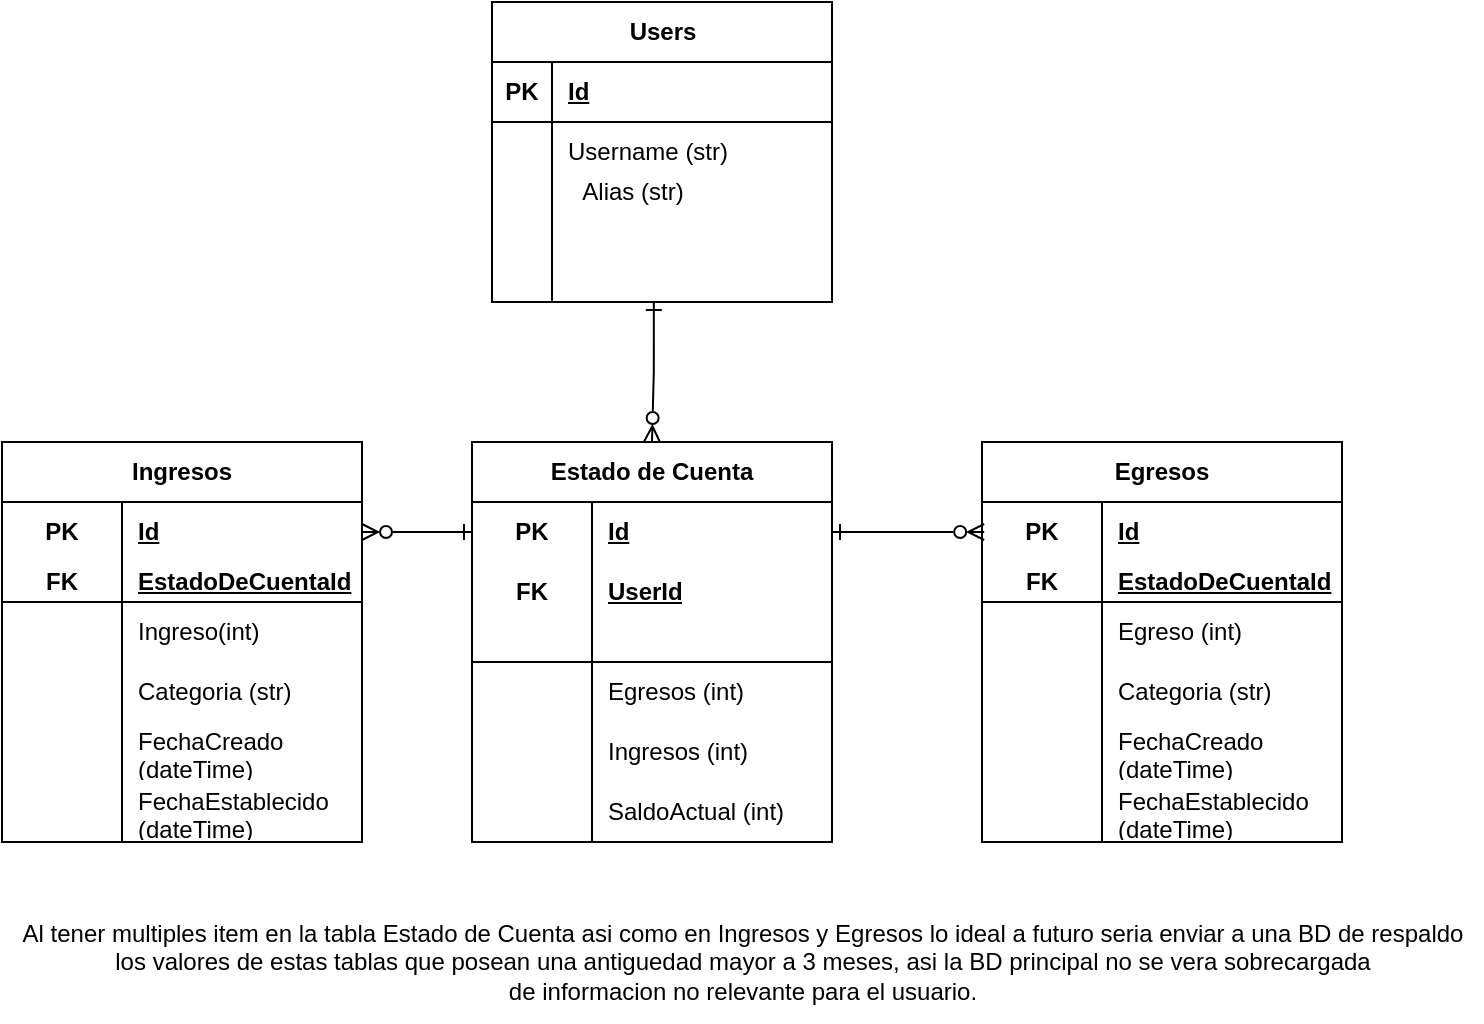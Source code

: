<mxfile version="21.2.1" type="google">
  <diagram name="Page-1" id="_qzpgqdYXn0mFELdj1Vi">
    <mxGraphModel grid="1" page="1" gridSize="10" guides="1" tooltips="1" connect="0" arrows="1" fold="1" pageScale="1" pageWidth="850" pageHeight="1100" math="0" shadow="0">
      <root>
        <mxCell id="0" />
        <mxCell id="1" parent="0" />
        <mxCell id="S8dC5ezdZBw-H-QVNp85-114" style="edgeStyle=orthogonalEdgeStyle;rounded=0;orthogonalLoop=1;jettySize=auto;html=1;exitX=0.476;exitY=1;exitDx=0;exitDy=0;entryX=0.5;entryY=0;entryDx=0;entryDy=0;strokeColor=default;startArrow=ERone;startFill=0;endArrow=ERzeroToMany;endFill=0;exitPerimeter=0;" edge="1" parent="1" source="S8dC5ezdZBw-H-QVNp85-11" target="S8dC5ezdZBw-H-QVNp85-99">
          <mxGeometry relative="1" as="geometry">
            <mxPoint x="375" y="211" as="sourcePoint" />
            <mxPoint x="375" y="321" as="targetPoint" />
          </mxGeometry>
        </mxCell>
        <mxCell id="S8dC5ezdZBw-H-QVNp85-1" value="&lt;div&gt;Users&lt;/div&gt;" style="shape=table;startSize=30;container=1;collapsible=1;childLayout=tableLayout;fixedRows=1;rowLines=0;fontStyle=1;align=center;resizeLast=1;html=1;" vertex="1" parent="1">
          <mxGeometry x="295" y="50" width="170" height="150" as="geometry" />
        </mxCell>
        <mxCell id="S8dC5ezdZBw-H-QVNp85-2" value="" style="shape=tableRow;horizontal=0;startSize=0;swimlaneHead=0;swimlaneBody=0;fillColor=none;collapsible=0;dropTarget=0;points=[[0,0.5],[1,0.5]];portConstraint=eastwest;top=0;left=0;right=0;bottom=1;" vertex="1" parent="S8dC5ezdZBw-H-QVNp85-1">
          <mxGeometry y="30" width="170" height="30" as="geometry" />
        </mxCell>
        <mxCell id="S8dC5ezdZBw-H-QVNp85-3" value="PK" style="shape=partialRectangle;connectable=0;fillColor=none;top=0;left=0;bottom=0;right=0;fontStyle=1;overflow=hidden;whiteSpace=wrap;html=1;" vertex="1" parent="S8dC5ezdZBw-H-QVNp85-2">
          <mxGeometry width="30" height="30" as="geometry">
            <mxRectangle width="30" height="30" as="alternateBounds" />
          </mxGeometry>
        </mxCell>
        <mxCell id="S8dC5ezdZBw-H-QVNp85-4" value="Id" style="shape=partialRectangle;connectable=0;fillColor=none;top=0;left=0;bottom=0;right=0;align=left;spacingLeft=6;fontStyle=5;overflow=hidden;whiteSpace=wrap;html=1;" vertex="1" parent="S8dC5ezdZBw-H-QVNp85-2">
          <mxGeometry x="30" width="140" height="30" as="geometry">
            <mxRectangle width="140" height="30" as="alternateBounds" />
          </mxGeometry>
        </mxCell>
        <mxCell id="S8dC5ezdZBw-H-QVNp85-5" value="" style="shape=tableRow;horizontal=0;startSize=0;swimlaneHead=0;swimlaneBody=0;fillColor=none;collapsible=0;dropTarget=0;points=[[0,0.5],[1,0.5]];portConstraint=eastwest;top=0;left=0;right=0;bottom=0;" vertex="1" parent="S8dC5ezdZBw-H-QVNp85-1">
          <mxGeometry y="60" width="170" height="30" as="geometry" />
        </mxCell>
        <mxCell id="S8dC5ezdZBw-H-QVNp85-6" value="" style="shape=partialRectangle;connectable=0;fillColor=none;top=0;left=0;bottom=0;right=0;editable=1;overflow=hidden;whiteSpace=wrap;html=1;" vertex="1" parent="S8dC5ezdZBw-H-QVNp85-5">
          <mxGeometry width="30" height="30" as="geometry">
            <mxRectangle width="30" height="30" as="alternateBounds" />
          </mxGeometry>
        </mxCell>
        <mxCell id="S8dC5ezdZBw-H-QVNp85-7" value="Username (str)" style="shape=partialRectangle;connectable=0;fillColor=none;top=0;left=0;bottom=0;right=0;align=left;spacingLeft=6;overflow=hidden;whiteSpace=wrap;html=1;" vertex="1" parent="S8dC5ezdZBw-H-QVNp85-5">
          <mxGeometry x="30" width="140" height="30" as="geometry">
            <mxRectangle width="140" height="30" as="alternateBounds" />
          </mxGeometry>
        </mxCell>
        <mxCell id="S8dC5ezdZBw-H-QVNp85-8" value="" style="shape=tableRow;horizontal=0;startSize=0;swimlaneHead=0;swimlaneBody=0;fillColor=none;collapsible=0;dropTarget=0;points=[[0,0.5],[1,0.5]];portConstraint=eastwest;top=0;left=0;right=0;bottom=0;" vertex="1" parent="S8dC5ezdZBw-H-QVNp85-1">
          <mxGeometry y="90" width="170" height="30" as="geometry" />
        </mxCell>
        <mxCell id="S8dC5ezdZBw-H-QVNp85-9" value="" style="shape=partialRectangle;connectable=0;fillColor=none;top=0;left=0;bottom=0;right=0;editable=1;overflow=hidden;whiteSpace=wrap;html=1;" vertex="1" parent="S8dC5ezdZBw-H-QVNp85-8">
          <mxGeometry width="30" height="30" as="geometry">
            <mxRectangle width="30" height="30" as="alternateBounds" />
          </mxGeometry>
        </mxCell>
        <mxCell id="S8dC5ezdZBw-H-QVNp85-10" value="" style="shape=partialRectangle;connectable=0;fillColor=none;top=0;left=0;bottom=0;right=0;align=left;spacingLeft=6;overflow=hidden;whiteSpace=wrap;html=1;" vertex="1" parent="S8dC5ezdZBw-H-QVNp85-8">
          <mxGeometry x="30" width="140" height="30" as="geometry">
            <mxRectangle width="140" height="30" as="alternateBounds" />
          </mxGeometry>
        </mxCell>
        <mxCell id="S8dC5ezdZBw-H-QVNp85-11" value="" style="shape=tableRow;horizontal=0;startSize=0;swimlaneHead=0;swimlaneBody=0;fillColor=none;collapsible=0;dropTarget=0;points=[[0,0.5],[1,0.5]];portConstraint=eastwest;top=0;left=0;right=0;bottom=0;" vertex="1" parent="S8dC5ezdZBw-H-QVNp85-1">
          <mxGeometry y="120" width="170" height="30" as="geometry" />
        </mxCell>
        <mxCell id="S8dC5ezdZBw-H-QVNp85-12" value="" style="shape=partialRectangle;connectable=0;fillColor=none;top=0;left=0;bottom=0;right=0;editable=1;overflow=hidden;whiteSpace=wrap;html=1;" vertex="1" parent="S8dC5ezdZBw-H-QVNp85-11">
          <mxGeometry width="30" height="30" as="geometry">
            <mxRectangle width="30" height="30" as="alternateBounds" />
          </mxGeometry>
        </mxCell>
        <mxCell id="S8dC5ezdZBw-H-QVNp85-13" value="" style="shape=partialRectangle;connectable=0;fillColor=none;top=0;left=0;bottom=0;right=0;align=left;spacingLeft=6;overflow=hidden;whiteSpace=wrap;html=1;" vertex="1" parent="S8dC5ezdZBw-H-QVNp85-11">
          <mxGeometry x="30" width="140" height="30" as="geometry">
            <mxRectangle width="140" height="30" as="alternateBounds" />
          </mxGeometry>
        </mxCell>
        <mxCell id="S8dC5ezdZBw-H-QVNp85-99" value="Estado de Cuenta" style="shape=table;startSize=30;container=1;collapsible=1;childLayout=tableLayout;fixedRows=1;rowLines=0;fontStyle=1;align=center;resizeLast=1;html=1;whiteSpace=wrap;columnLines=1;" vertex="1" parent="1">
          <mxGeometry x="285" y="270" width="180" height="200" as="geometry">
            <mxRectangle x="590" y="60" width="210" height="30" as="alternateBounds" />
          </mxGeometry>
        </mxCell>
        <mxCell id="S8dC5ezdZBw-H-QVNp85-100" value="" style="shape=tableRow;horizontal=0;startSize=0;swimlaneHead=0;swimlaneBody=0;fillColor=none;collapsible=0;dropTarget=0;points=[[0,0.5],[1,0.5]];portConstraint=eastwest;top=0;left=0;right=0;bottom=0;html=1;" vertex="1" parent="S8dC5ezdZBw-H-QVNp85-99">
          <mxGeometry y="30" width="180" height="30" as="geometry" />
        </mxCell>
        <mxCell id="S8dC5ezdZBw-H-QVNp85-101" value="PK" style="shape=partialRectangle;connectable=0;fillColor=none;top=0;left=0;bottom=0;right=0;fontStyle=1;overflow=hidden;html=1;whiteSpace=wrap;" vertex="1" parent="S8dC5ezdZBw-H-QVNp85-100">
          <mxGeometry width="60" height="30" as="geometry">
            <mxRectangle width="60" height="30" as="alternateBounds" />
          </mxGeometry>
        </mxCell>
        <mxCell id="S8dC5ezdZBw-H-QVNp85-102" value="Id" style="shape=partialRectangle;connectable=0;fillColor=none;top=0;left=0;bottom=0;right=0;align=left;spacingLeft=6;fontStyle=5;overflow=hidden;html=1;whiteSpace=wrap;" vertex="1" parent="S8dC5ezdZBw-H-QVNp85-100">
          <mxGeometry x="60" width="120" height="30" as="geometry">
            <mxRectangle width="120" height="30" as="alternateBounds" />
          </mxGeometry>
        </mxCell>
        <mxCell id="S8dC5ezdZBw-H-QVNp85-103" value="" style="shape=tableRow;horizontal=0;startSize=0;swimlaneHead=0;swimlaneBody=0;fillColor=none;collapsible=0;dropTarget=0;points=[[0,0.5],[1,0.5]];portConstraint=eastwest;top=0;left=0;right=0;bottom=0;html=1;" vertex="1" parent="S8dC5ezdZBw-H-QVNp85-99">
          <mxGeometry y="60" width="180" height="30" as="geometry" />
        </mxCell>
        <mxCell id="S8dC5ezdZBw-H-QVNp85-104" value="FK" style="shape=partialRectangle;connectable=0;fillColor=none;top=0;left=0;bottom=0;right=0;fontStyle=1;overflow=hidden;html=1;whiteSpace=wrap;" vertex="1" parent="S8dC5ezdZBw-H-QVNp85-103">
          <mxGeometry width="60" height="30" as="geometry">
            <mxRectangle width="60" height="30" as="alternateBounds" />
          </mxGeometry>
        </mxCell>
        <mxCell id="S8dC5ezdZBw-H-QVNp85-105" value="UserId" style="shape=partialRectangle;connectable=0;fillColor=none;top=0;left=0;bottom=0;right=0;align=left;spacingLeft=6;fontStyle=5;overflow=hidden;html=1;whiteSpace=wrap;" vertex="1" parent="S8dC5ezdZBw-H-QVNp85-103">
          <mxGeometry x="60" width="120" height="30" as="geometry">
            <mxRectangle width="120" height="30" as="alternateBounds" />
          </mxGeometry>
        </mxCell>
        <mxCell id="S8dC5ezdZBw-H-QVNp85-109" value="" style="shape=tableRow;horizontal=0;startSize=0;swimlaneHead=0;swimlaneBody=0;fillColor=none;collapsible=0;dropTarget=0;points=[[0,0.5],[1,0.5]];portConstraint=eastwest;top=0;left=0;right=0;bottom=1;html=1;" vertex="1" parent="S8dC5ezdZBw-H-QVNp85-99">
          <mxGeometry y="90" width="180" height="20" as="geometry" />
        </mxCell>
        <mxCell id="S8dC5ezdZBw-H-QVNp85-110" value="" style="shape=partialRectangle;connectable=0;fillColor=none;top=0;left=0;bottom=0;right=0;editable=1;overflow=hidden;html=1;whiteSpace=wrap;" vertex="1" parent="S8dC5ezdZBw-H-QVNp85-109">
          <mxGeometry width="60" height="20" as="geometry">
            <mxRectangle width="60" height="20" as="alternateBounds" />
          </mxGeometry>
        </mxCell>
        <mxCell id="S8dC5ezdZBw-H-QVNp85-111" value="" style="shape=partialRectangle;connectable=0;fillColor=none;top=0;left=0;bottom=0;right=0;align=left;spacingLeft=6;overflow=hidden;html=1;whiteSpace=wrap;" vertex="1" parent="S8dC5ezdZBw-H-QVNp85-109">
          <mxGeometry x="60" width="120" height="20" as="geometry">
            <mxRectangle width="120" height="20" as="alternateBounds" />
          </mxGeometry>
        </mxCell>
        <mxCell id="S8dC5ezdZBw-H-QVNp85-106" value="" style="shape=tableRow;horizontal=0;startSize=0;swimlaneHead=0;swimlaneBody=0;fillColor=none;collapsible=0;dropTarget=0;points=[[0,0.5],[1,0.5]];portConstraint=eastwest;top=0;left=0;right=0;bottom=0;html=1;strokeColor=default;" vertex="1" parent="S8dC5ezdZBw-H-QVNp85-99">
          <mxGeometry y="110" width="180" height="30" as="geometry" />
        </mxCell>
        <mxCell id="S8dC5ezdZBw-H-QVNp85-107" value="" style="shape=partialRectangle;connectable=0;fillColor=none;top=0;left=0;bottom=0;right=0;editable=1;overflow=hidden;html=1;whiteSpace=wrap;" vertex="1" parent="S8dC5ezdZBw-H-QVNp85-106">
          <mxGeometry width="60" height="30" as="geometry">
            <mxRectangle width="60" height="30" as="alternateBounds" />
          </mxGeometry>
        </mxCell>
        <mxCell id="S8dC5ezdZBw-H-QVNp85-108" value="" style="shape=partialRectangle;connectable=0;fillColor=none;top=0;left=0;bottom=0;right=0;align=left;spacingLeft=6;overflow=hidden;html=1;whiteSpace=wrap;" vertex="1" parent="S8dC5ezdZBw-H-QVNp85-106">
          <mxGeometry x="60" width="120" height="30" as="geometry">
            <mxRectangle width="120" height="30" as="alternateBounds" />
          </mxGeometry>
        </mxCell>
        <mxCell id="S8dC5ezdZBw-H-QVNp85-112" value="Ingresos (int)" style="shape=partialRectangle;connectable=0;fillColor=none;top=0;left=1;bottom=0;right=0;align=left;spacingLeft=6;overflow=hidden;html=1;whiteSpace=wrap;labelBorderColor=none;" vertex="1" parent="1">
          <mxGeometry x="345" y="410" width="120" height="30" as="geometry">
            <mxRectangle width="120" height="30" as="alternateBounds" />
          </mxGeometry>
        </mxCell>
        <mxCell id="S8dC5ezdZBw-H-QVNp85-116" style="edgeStyle=orthogonalEdgeStyle;rounded=0;orthogonalLoop=1;jettySize=auto;html=1;exitX=0;exitY=0.5;exitDx=0;exitDy=0;entryX=1;entryY=0.5;entryDx=0;entryDy=0;endArrow=ERzeroToMany;endFill=0;startArrow=ERone;startFill=0;" edge="1" parent="1" source="S8dC5ezdZBw-H-QVNp85-100">
          <mxGeometry relative="1" as="geometry">
            <mxPoint x="230" y="315" as="targetPoint" />
          </mxGeometry>
        </mxCell>
        <mxCell id="S8dC5ezdZBw-H-QVNp85-119" value="SaldoActual (int)" style="shape=partialRectangle;connectable=0;fillColor=none;top=0;left=1;bottom=0;right=0;align=left;spacingLeft=6;overflow=hidden;html=1;whiteSpace=wrap;labelBorderColor=none;" vertex="1" parent="1">
          <mxGeometry x="345" y="440" width="120" height="30" as="geometry">
            <mxRectangle width="120" height="30" as="alternateBounds" />
          </mxGeometry>
        </mxCell>
        <mxCell id="trlPcw0KU7SwA2rKv600-1" value="Egresos" style="shape=table;startSize=30;container=1;collapsible=1;childLayout=tableLayout;fixedRows=1;rowLines=0;fontStyle=1;align=center;resizeLast=1;html=1;whiteSpace=wrap;" vertex="1" parent="1">
          <mxGeometry x="540" y="270" width="180" height="200" as="geometry" />
        </mxCell>
        <mxCell id="trlPcw0KU7SwA2rKv600-2" value="" style="shape=tableRow;horizontal=0;startSize=0;swimlaneHead=0;swimlaneBody=0;fillColor=none;collapsible=0;dropTarget=0;points=[[0,0.5],[1,0.5]];portConstraint=eastwest;top=0;left=0;right=0;bottom=0;html=1;" vertex="1" parent="trlPcw0KU7SwA2rKv600-1">
          <mxGeometry y="30" width="180" height="30" as="geometry" />
        </mxCell>
        <mxCell id="trlPcw0KU7SwA2rKv600-3" value="PK" style="shape=partialRectangle;connectable=0;fillColor=none;top=0;left=0;bottom=0;right=0;fontStyle=1;overflow=hidden;html=1;whiteSpace=wrap;" vertex="1" parent="trlPcw0KU7SwA2rKv600-2">
          <mxGeometry width="60" height="30" as="geometry">
            <mxRectangle width="60" height="30" as="alternateBounds" />
          </mxGeometry>
        </mxCell>
        <mxCell id="trlPcw0KU7SwA2rKv600-4" value="Id" style="shape=partialRectangle;connectable=0;fillColor=none;top=0;left=0;bottom=0;right=0;align=left;spacingLeft=6;fontStyle=5;overflow=hidden;html=1;whiteSpace=wrap;" vertex="1" parent="trlPcw0KU7SwA2rKv600-2">
          <mxGeometry x="60" width="120" height="30" as="geometry">
            <mxRectangle width="120" height="30" as="alternateBounds" />
          </mxGeometry>
        </mxCell>
        <mxCell id="trlPcw0KU7SwA2rKv600-5" value="" style="shape=tableRow;horizontal=0;startSize=0;swimlaneHead=0;swimlaneBody=0;fillColor=none;collapsible=0;dropTarget=0;points=[[0,0.5],[1,0.5]];portConstraint=eastwest;top=0;left=0;right=0;bottom=1;html=1;" vertex="1" parent="trlPcw0KU7SwA2rKv600-1">
          <mxGeometry y="60" width="180" height="20" as="geometry" />
        </mxCell>
        <mxCell id="trlPcw0KU7SwA2rKv600-6" value="FK" style="shape=partialRectangle;connectable=0;fillColor=none;top=0;left=0;bottom=0;right=0;fontStyle=1;overflow=hidden;html=1;whiteSpace=wrap;" vertex="1" parent="trlPcw0KU7SwA2rKv600-5">
          <mxGeometry width="60" height="20" as="geometry">
            <mxRectangle width="60" height="20" as="alternateBounds" />
          </mxGeometry>
        </mxCell>
        <mxCell id="trlPcw0KU7SwA2rKv600-7" value="EstadoDeCuentaId" style="shape=partialRectangle;connectable=0;fillColor=none;top=0;left=0;bottom=0;right=0;align=left;spacingLeft=6;fontStyle=5;overflow=hidden;html=1;whiteSpace=wrap;" vertex="1" parent="trlPcw0KU7SwA2rKv600-5">
          <mxGeometry x="60" width="120" height="20" as="geometry">
            <mxRectangle width="120" height="20" as="alternateBounds" />
          </mxGeometry>
        </mxCell>
        <mxCell id="trlPcw0KU7SwA2rKv600-8" value="" style="shape=tableRow;horizontal=0;startSize=0;swimlaneHead=0;swimlaneBody=0;fillColor=none;collapsible=0;dropTarget=0;points=[[0,0.5],[1,0.5]];portConstraint=eastwest;top=0;left=0;right=0;bottom=0;html=1;" vertex="1" parent="trlPcw0KU7SwA2rKv600-1">
          <mxGeometry y="80" width="180" height="30" as="geometry" />
        </mxCell>
        <mxCell id="trlPcw0KU7SwA2rKv600-9" value="" style="shape=partialRectangle;connectable=0;fillColor=none;top=0;left=0;bottom=0;right=0;editable=1;overflow=hidden;html=1;whiteSpace=wrap;" vertex="1" parent="trlPcw0KU7SwA2rKv600-8">
          <mxGeometry width="60" height="30" as="geometry">
            <mxRectangle width="60" height="30" as="alternateBounds" />
          </mxGeometry>
        </mxCell>
        <mxCell id="trlPcw0KU7SwA2rKv600-10" value="Egreso (int)" style="shape=partialRectangle;connectable=0;fillColor=none;top=0;left=0;bottom=0;right=0;align=left;spacingLeft=6;overflow=hidden;html=1;whiteSpace=wrap;" vertex="1" parent="trlPcw0KU7SwA2rKv600-8">
          <mxGeometry x="60" width="120" height="30" as="geometry">
            <mxRectangle width="120" height="30" as="alternateBounds" />
          </mxGeometry>
        </mxCell>
        <mxCell id="trlPcw0KU7SwA2rKv600-11" value="FechaCreado (dateTime)" style="shape=partialRectangle;connectable=0;fillColor=none;top=0;left=1;bottom=0;right=0;align=left;spacingLeft=6;overflow=hidden;html=1;whiteSpace=wrap;" vertex="1" parent="1">
          <mxGeometry x="600" y="410" width="120" height="30" as="geometry">
            <mxRectangle width="120" height="30" as="alternateBounds" />
          </mxGeometry>
        </mxCell>
        <mxCell id="trlPcw0KU7SwA2rKv600-12" value="FechaEstablecido (dateTime)" style="shape=partialRectangle;connectable=0;fillColor=none;top=0;left=1;bottom=0;right=0;align=left;spacingLeft=6;overflow=hidden;html=1;whiteSpace=wrap;" vertex="1" parent="1">
          <mxGeometry x="600" y="440" width="120" height="30" as="geometry">
            <mxRectangle width="120" height="30" as="alternateBounds" />
          </mxGeometry>
        </mxCell>
        <mxCell id="trlPcw0KU7SwA2rKv600-13" value="Categoria (str)" style="shape=partialRectangle;connectable=0;fillColor=none;top=0;left=1;bottom=0;right=0;align=left;spacingLeft=6;overflow=hidden;html=1;whiteSpace=wrap;" vertex="1" parent="1">
          <mxGeometry x="600" y="380" width="120" height="30" as="geometry">
            <mxRectangle width="120" height="30" as="alternateBounds" />
          </mxGeometry>
        </mxCell>
        <mxCell id="trlPcw0KU7SwA2rKv600-14" value="Ingresos" style="shape=table;startSize=30;container=1;collapsible=1;childLayout=tableLayout;fixedRows=1;rowLines=0;fontStyle=1;align=center;resizeLast=1;html=1;whiteSpace=wrap;" vertex="1" parent="1">
          <mxGeometry x="50" y="270" width="180" height="200" as="geometry" />
        </mxCell>
        <mxCell id="trlPcw0KU7SwA2rKv600-15" value="" style="shape=tableRow;horizontal=0;startSize=0;swimlaneHead=0;swimlaneBody=0;fillColor=none;collapsible=0;dropTarget=0;points=[[0,0.5],[1,0.5]];portConstraint=eastwest;top=0;left=0;right=0;bottom=0;html=1;" vertex="1" parent="trlPcw0KU7SwA2rKv600-14">
          <mxGeometry y="30" width="180" height="30" as="geometry" />
        </mxCell>
        <mxCell id="trlPcw0KU7SwA2rKv600-16" value="PK" style="shape=partialRectangle;connectable=0;fillColor=none;top=0;left=0;bottom=0;right=0;fontStyle=1;overflow=hidden;html=1;whiteSpace=wrap;" vertex="1" parent="trlPcw0KU7SwA2rKv600-15">
          <mxGeometry width="60" height="30" as="geometry">
            <mxRectangle width="60" height="30" as="alternateBounds" />
          </mxGeometry>
        </mxCell>
        <mxCell id="trlPcw0KU7SwA2rKv600-17" value="Id" style="shape=partialRectangle;connectable=0;fillColor=none;top=0;left=0;bottom=0;right=0;align=left;spacingLeft=6;fontStyle=5;overflow=hidden;html=1;whiteSpace=wrap;" vertex="1" parent="trlPcw0KU7SwA2rKv600-15">
          <mxGeometry x="60" width="120" height="30" as="geometry">
            <mxRectangle width="120" height="30" as="alternateBounds" />
          </mxGeometry>
        </mxCell>
        <mxCell id="trlPcw0KU7SwA2rKv600-18" value="" style="shape=tableRow;horizontal=0;startSize=0;swimlaneHead=0;swimlaneBody=0;fillColor=none;collapsible=0;dropTarget=0;points=[[0,0.5],[1,0.5]];portConstraint=eastwest;top=0;left=0;right=0;bottom=1;html=1;" vertex="1" parent="trlPcw0KU7SwA2rKv600-14">
          <mxGeometry y="60" width="180" height="20" as="geometry" />
        </mxCell>
        <mxCell id="trlPcw0KU7SwA2rKv600-19" value="FK" style="shape=partialRectangle;connectable=0;fillColor=none;top=0;left=0;bottom=0;right=0;fontStyle=1;overflow=hidden;html=1;whiteSpace=wrap;" vertex="1" parent="trlPcw0KU7SwA2rKv600-18">
          <mxGeometry width="60" height="20" as="geometry">
            <mxRectangle width="60" height="20" as="alternateBounds" />
          </mxGeometry>
        </mxCell>
        <mxCell id="trlPcw0KU7SwA2rKv600-20" value="EstadoDeCuentaId" style="shape=partialRectangle;connectable=0;fillColor=none;top=0;left=0;bottom=0;right=0;align=left;spacingLeft=6;fontStyle=5;overflow=hidden;html=1;whiteSpace=wrap;" vertex="1" parent="trlPcw0KU7SwA2rKv600-18">
          <mxGeometry x="60" width="120" height="20" as="geometry">
            <mxRectangle width="120" height="20" as="alternateBounds" />
          </mxGeometry>
        </mxCell>
        <mxCell id="trlPcw0KU7SwA2rKv600-21" value="" style="shape=tableRow;horizontal=0;startSize=0;swimlaneHead=0;swimlaneBody=0;fillColor=none;collapsible=0;dropTarget=0;points=[[0,0.5],[1,0.5]];portConstraint=eastwest;top=0;left=0;right=0;bottom=0;html=1;" vertex="1" parent="trlPcw0KU7SwA2rKv600-14">
          <mxGeometry y="80" width="180" height="30" as="geometry" />
        </mxCell>
        <mxCell id="trlPcw0KU7SwA2rKv600-22" value="" style="shape=partialRectangle;connectable=0;fillColor=none;top=0;left=0;bottom=0;right=0;editable=1;overflow=hidden;html=1;whiteSpace=wrap;" vertex="1" parent="trlPcw0KU7SwA2rKv600-21">
          <mxGeometry width="60" height="30" as="geometry">
            <mxRectangle width="60" height="30" as="alternateBounds" />
          </mxGeometry>
        </mxCell>
        <mxCell id="trlPcw0KU7SwA2rKv600-23" value="Ingreso(int)" style="shape=partialRectangle;connectable=0;fillColor=none;top=0;left=0;bottom=0;right=0;align=left;spacingLeft=6;overflow=hidden;html=1;whiteSpace=wrap;" vertex="1" parent="trlPcw0KU7SwA2rKv600-21">
          <mxGeometry x="60" width="120" height="30" as="geometry">
            <mxRectangle width="120" height="30" as="alternateBounds" />
          </mxGeometry>
        </mxCell>
        <mxCell id="trlPcw0KU7SwA2rKv600-24" value="FechaCreado (dateTime)" style="shape=partialRectangle;connectable=0;fillColor=none;top=0;left=1;bottom=0;right=0;align=left;spacingLeft=6;overflow=hidden;html=1;whiteSpace=wrap;" vertex="1" parent="1">
          <mxGeometry x="110" y="410" width="120" height="30" as="geometry">
            <mxRectangle width="120" height="30" as="alternateBounds" />
          </mxGeometry>
        </mxCell>
        <mxCell id="trlPcw0KU7SwA2rKv600-25" value="FechaEstablecido (dateTime)" style="shape=partialRectangle;connectable=0;fillColor=none;top=0;left=1;bottom=0;right=0;align=left;spacingLeft=6;overflow=hidden;html=1;whiteSpace=wrap;" vertex="1" parent="1">
          <mxGeometry x="110" y="440" width="120" height="30" as="geometry">
            <mxRectangle width="120" height="30" as="alternateBounds" />
          </mxGeometry>
        </mxCell>
        <mxCell id="trlPcw0KU7SwA2rKv600-26" value="Categoria (str)" style="shape=partialRectangle;connectable=0;fillColor=none;top=0;left=1;bottom=0;right=0;align=left;spacingLeft=6;overflow=hidden;html=1;whiteSpace=wrap;" vertex="1" parent="1">
          <mxGeometry x="110" y="380" width="120" height="30" as="geometry">
            <mxRectangle width="120" height="30" as="alternateBounds" />
          </mxGeometry>
        </mxCell>
        <mxCell id="trlPcw0KU7SwA2rKv600-27" style="edgeStyle=orthogonalEdgeStyle;rounded=0;orthogonalLoop=1;jettySize=auto;html=1;entryX=0.006;entryY=0.5;entryDx=0;entryDy=0;entryPerimeter=0;endArrow=ERzeroToMany;endFill=0;startArrow=ERone;startFill=0;" edge="1" parent="1" source="S8dC5ezdZBw-H-QVNp85-100" target="trlPcw0KU7SwA2rKv600-2">
          <mxGeometry relative="1" as="geometry" />
        </mxCell>
        <mxCell id="trlPcw0KU7SwA2rKv600-29" value="Egresos (int)" style="shape=partialRectangle;connectable=0;fillColor=none;top=0;left=1;bottom=0;right=0;align=left;spacingLeft=6;overflow=hidden;html=1;whiteSpace=wrap;labelBorderColor=none;" vertex="1" parent="1">
          <mxGeometry x="345" y="380" width="120" height="30" as="geometry">
            <mxRectangle width="120" height="30" as="alternateBounds" />
          </mxGeometry>
        </mxCell>
        <mxCell id="pKp2vdEC8vSeTQTq91R6-1" value="Alias (str)" style="text;html=1;align=center;verticalAlign=middle;resizable=0;points=[];autosize=1;strokeColor=none;fillColor=none;" vertex="1" parent="1">
          <mxGeometry x="330" y="130" width="70" height="30" as="geometry" />
        </mxCell>
        <mxCell id="pKp2vdEC8vSeTQTq91R6-2" value="Al tener multiples item en la tabla Estado de Cuenta asi como en Ingresos y Egresos lo ideal a futuro seria enviar a una BD de respaldo&lt;br&gt;los valores de estas tablas que posean una antiguedad mayor a 3 meses, asi la BD principal no se vera sobrecargada&lt;br&gt;de informacion no relevante para el usuario." style="text;html=1;align=center;verticalAlign=middle;resizable=0;points=[];autosize=1;strokeColor=none;fillColor=none;" vertex="1" parent="1">
          <mxGeometry x="50" y="500" width="740" height="60" as="geometry" />
        </mxCell>
      </root>
    </mxGraphModel>
  </diagram>
</mxfile>

